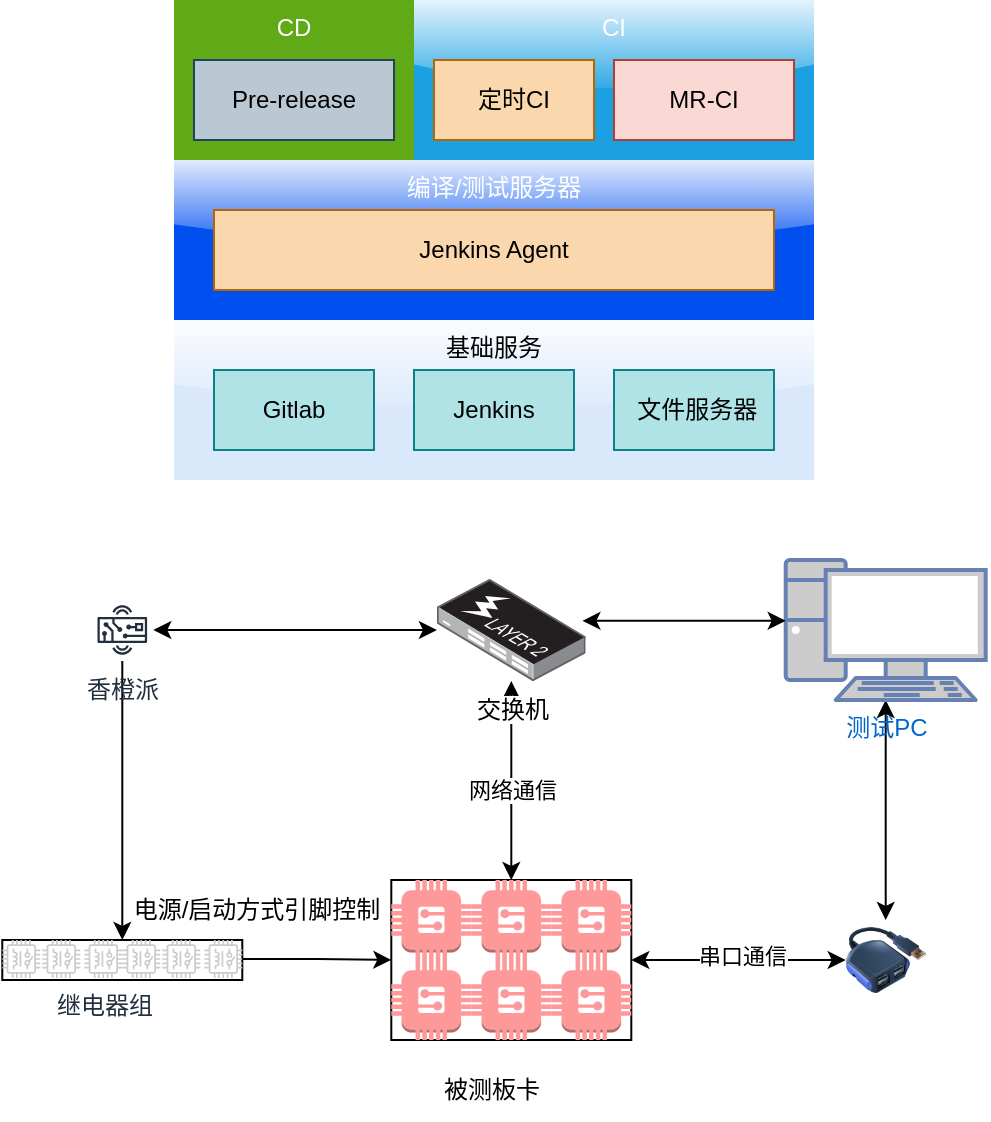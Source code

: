 <mxfile version="25.0.3">
  <diagram name="第 1 页" id="EvJWsikQpjzlp_mVLtXE">
    <mxGraphModel dx="1188" dy="661" grid="1" gridSize="10" guides="1" tooltips="1" connect="1" arrows="1" fold="1" page="1" pageScale="1" pageWidth="827" pageHeight="1169" math="0" shadow="0">
      <root>
        <mxCell id="0" />
        <mxCell id="1" parent="0" />
        <mxCell id="twsZPN26ofmZeZwITnAa-27" value="基础服务" style="rounded=0;whiteSpace=wrap;html=1;verticalAlign=top;fillColor=#dae8fc;strokeColor=none;glass=1;" parent="1" vertex="1">
          <mxGeometry x="200" y="200" width="320" height="80" as="geometry" />
        </mxCell>
        <mxCell id="twsZPN26ofmZeZwITnAa-19" value="Gitlab" style="rounded=0;whiteSpace=wrap;html=1;fillColor=#b0e3e6;strokeColor=#0e8088;" parent="1" vertex="1">
          <mxGeometry x="220" y="225" width="80" height="40" as="geometry" />
        </mxCell>
        <mxCell id="twsZPN26ofmZeZwITnAa-20" value="Jenkins" style="rounded=0;whiteSpace=wrap;html=1;fillColor=#b0e3e6;strokeColor=#0e8088;" parent="1" vertex="1">
          <mxGeometry x="320" y="225" width="80" height="40" as="geometry" />
        </mxCell>
        <mxCell id="twsZPN26ofmZeZwITnAa-21" value="&amp;nbsp;文件服务器" style="rounded=0;whiteSpace=wrap;html=1;fillColor=#b0e3e6;strokeColor=#0e8088;" parent="1" vertex="1">
          <mxGeometry x="420" y="225" width="80" height="40" as="geometry" />
        </mxCell>
        <mxCell id="twsZPN26ofmZeZwITnAa-28" value="编译/测试服务器" style="rounded=0;whiteSpace=wrap;html=1;verticalAlign=top;fillColor=#0050ef;fontColor=#ffffff;strokeColor=none;glass=1;" parent="1" vertex="1">
          <mxGeometry x="200" y="120" width="320" height="80" as="geometry" />
        </mxCell>
        <mxCell id="twsZPN26ofmZeZwITnAa-29" value="Jenkins Agent" style="rounded=0;whiteSpace=wrap;html=1;fillColor=#fad7ac;strokeColor=#b46504;" parent="1" vertex="1">
          <mxGeometry x="220" y="145" width="280" height="40" as="geometry" />
        </mxCell>
        <mxCell id="twsZPN26ofmZeZwITnAa-30" value="CI" style="rounded=0;whiteSpace=wrap;html=1;verticalAlign=top;fillColor=#1ba1e2;fontColor=#ffffff;strokeColor=none;glass=1;" parent="1" vertex="1">
          <mxGeometry x="320" y="40" width="200" height="80" as="geometry" />
        </mxCell>
        <mxCell id="twsZPN26ofmZeZwITnAa-31" value="CD" style="rounded=0;whiteSpace=wrap;html=1;verticalAlign=top;fillColor=#60a917;fontColor=#ffffff;strokeColor=none;glass=0;shadow=0;" parent="1" vertex="1">
          <mxGeometry x="200" y="40" width="120" height="80" as="geometry" />
        </mxCell>
        <mxCell id="twsZPN26ofmZeZwITnAa-32" value="Pre-release" style="rounded=0;whiteSpace=wrap;html=1;fillColor=#bac8d3;strokeColor=#23445d;" parent="1" vertex="1">
          <mxGeometry x="210" y="70" width="100" height="40" as="geometry" />
        </mxCell>
        <mxCell id="twsZPN26ofmZeZwITnAa-33" value="定时CI" style="rounded=0;whiteSpace=wrap;html=1;fillColor=#fad7ac;strokeColor=#b46504;" parent="1" vertex="1">
          <mxGeometry x="330" y="70" width="80" height="40" as="geometry" />
        </mxCell>
        <mxCell id="twsZPN26ofmZeZwITnAa-34" value="MR-CI" style="rounded=0;whiteSpace=wrap;html=1;fillColor=#fad9d5;strokeColor=#ae4132;" parent="1" vertex="1">
          <mxGeometry x="420" y="70" width="90" height="40" as="geometry" />
        </mxCell>
        <mxCell id="zO-cx_wBsUV09J7ap9aX-16" value="" style="edgeStyle=orthogonalEdgeStyle;rounded=0;orthogonalLoop=1;jettySize=auto;html=1;startArrow=classic;startFill=1;" edge="1" parent="1" source="twsZPN26ofmZeZwITnAa-37" target="zO-cx_wBsUV09J7ap9aX-15">
          <mxGeometry relative="1" as="geometry" />
        </mxCell>
        <mxCell id="twsZPN26ofmZeZwITnAa-37" value="测试PC" style="fontColor=#0066CC;verticalAlign=top;verticalLabelPosition=bottom;labelPosition=center;align=center;html=1;outlineConnect=0;fillColor=#CCCCCC;strokeColor=#6881B3;gradientColor=none;gradientDirection=north;strokeWidth=2;shape=mxgraph.networks.pc;" parent="1" vertex="1">
          <mxGeometry x="505.85" y="320" width="100" height="70" as="geometry" />
        </mxCell>
        <mxCell id="twsZPN26ofmZeZwITnAa-58" style="edgeStyle=orthogonalEdgeStyle;rounded=0;orthogonalLoop=1;jettySize=auto;html=1;startArrow=classic;startFill=1;entryX=0.5;entryY=0;entryDx=0;entryDy=0;entryPerimeter=0;" parent="1" source="twsZPN26ofmZeZwITnAa-38" target="twsZPN26ofmZeZwITnAa-54" edge="1">
          <mxGeometry relative="1" as="geometry">
            <mxPoint x="375.85" y="490" as="targetPoint" />
          </mxGeometry>
        </mxCell>
        <mxCell id="zO-cx_wBsUV09J7ap9aX-2" value="网络通信" style="edgeLabel;html=1;align=center;verticalAlign=middle;resizable=0;points=[];" vertex="1" connectable="0" parent="twsZPN26ofmZeZwITnAa-58">
          <mxGeometry x="0.085" relative="1" as="geometry">
            <mxPoint as="offset" />
          </mxGeometry>
        </mxCell>
        <mxCell id="zO-cx_wBsUV09J7ap9aX-12" value="" style="edgeStyle=orthogonalEdgeStyle;rounded=0;orthogonalLoop=1;jettySize=auto;html=1;startArrow=classic;startFill=1;" edge="1" parent="1" source="twsZPN26ofmZeZwITnAa-38" target="zO-cx_wBsUV09J7ap9aX-11">
          <mxGeometry relative="1" as="geometry" />
        </mxCell>
        <mxCell id="twsZPN26ofmZeZwITnAa-38" value="交换机" style="image;points=[];aspect=fixed;html=1;align=center;shadow=0;dashed=0;image=img/lib/allied_telesis/switch/Switch_24_port_L2_POE.svg;" parent="1" vertex="1">
          <mxGeometry x="331.45" y="329.5" width="74.4" height="51" as="geometry" />
        </mxCell>
        <mxCell id="twsZPN26ofmZeZwITnAa-39" style="edgeStyle=orthogonalEdgeStyle;rounded=0;orthogonalLoop=1;jettySize=auto;html=1;entryX=0.978;entryY=0.41;entryDx=0;entryDy=0;entryPerimeter=0;startArrow=classic;startFill=1;" parent="1" source="twsZPN26ofmZeZwITnAa-37" target="twsZPN26ofmZeZwITnAa-38" edge="1">
          <mxGeometry relative="1" as="geometry">
            <Array as="points">
              <mxPoint x="420.85" y="350" />
            </Array>
          </mxGeometry>
        </mxCell>
        <mxCell id="zO-cx_wBsUV09J7ap9aX-1" value="" style="group" vertex="1" connectable="0" parent="1">
          <mxGeometry x="308.65" y="480" width="120" height="120" as="geometry" />
        </mxCell>
        <mxCell id="twsZPN26ofmZeZwITnAa-51" value="" style="rounded=0;whiteSpace=wrap;html=1;" parent="zO-cx_wBsUV09J7ap9aX-1" vertex="1">
          <mxGeometry width="120" height="80" as="geometry" />
        </mxCell>
        <mxCell id="twsZPN26ofmZeZwITnAa-45" value="" style="outlineConnect=0;dashed=0;verticalLabelPosition=bottom;verticalAlign=top;align=center;html=1;shape=mxgraph.aws3.generic;fillColor=#FF9999;gradientColor=none;" parent="zO-cx_wBsUV09J7ap9aX-1" vertex="1">
          <mxGeometry width="40" height="40" as="geometry" />
        </mxCell>
        <mxCell id="twsZPN26ofmZeZwITnAa-53" value="" style="outlineConnect=0;dashed=0;verticalLabelPosition=bottom;verticalAlign=top;align=center;html=1;shape=mxgraph.aws3.generic;fillColor=#FF9999;gradientColor=none;" parent="zO-cx_wBsUV09J7ap9aX-1" vertex="1">
          <mxGeometry y="40" width="40" height="40" as="geometry" />
        </mxCell>
        <mxCell id="twsZPN26ofmZeZwITnAa-54" value="" style="outlineConnect=0;dashed=0;verticalLabelPosition=bottom;verticalAlign=top;align=center;html=1;shape=mxgraph.aws3.generic;fillColor=#FF9999;gradientColor=none;" parent="zO-cx_wBsUV09J7ap9aX-1" vertex="1">
          <mxGeometry x="40" width="40" height="40" as="geometry" />
        </mxCell>
        <mxCell id="twsZPN26ofmZeZwITnAa-55" value="" style="outlineConnect=0;dashed=0;verticalLabelPosition=bottom;verticalAlign=top;align=center;html=1;shape=mxgraph.aws3.generic;fillColor=#FF9999;gradientColor=none;" parent="zO-cx_wBsUV09J7ap9aX-1" vertex="1">
          <mxGeometry x="80" width="40" height="40" as="geometry" />
        </mxCell>
        <mxCell id="twsZPN26ofmZeZwITnAa-56" value="" style="outlineConnect=0;dashed=0;verticalLabelPosition=bottom;verticalAlign=top;align=center;html=1;shape=mxgraph.aws3.generic;fillColor=#FF9999;gradientColor=none;" parent="zO-cx_wBsUV09J7ap9aX-1" vertex="1">
          <mxGeometry x="40" y="40" width="40" height="40" as="geometry" />
        </mxCell>
        <mxCell id="twsZPN26ofmZeZwITnAa-57" value="" style="outlineConnect=0;dashed=0;verticalLabelPosition=bottom;verticalAlign=top;align=center;html=1;shape=mxgraph.aws3.generic;fillColor=#FF9999;gradientColor=none;" parent="zO-cx_wBsUV09J7ap9aX-1" vertex="1">
          <mxGeometry x="80" y="40" width="40" height="40" as="geometry" />
        </mxCell>
        <mxCell id="twsZPN26ofmZeZwITnAa-59" value="被测板卡" style="text;html=1;align=center;verticalAlign=middle;whiteSpace=wrap;rounded=0;" parent="zO-cx_wBsUV09J7ap9aX-1" vertex="1">
          <mxGeometry x="20" y="90" width="60" height="30" as="geometry" />
        </mxCell>
        <mxCell id="zO-cx_wBsUV09J7ap9aX-9" value="" style="group" vertex="1" connectable="0" parent="1">
          <mxGeometry x="114.15" y="510" width="120" height="20" as="geometry" />
        </mxCell>
        <mxCell id="zO-cx_wBsUV09J7ap9aX-8" value="" style="rounded=0;whiteSpace=wrap;html=1;" vertex="1" parent="zO-cx_wBsUV09J7ap9aX-9">
          <mxGeometry width="120" height="20" as="geometry" />
        </mxCell>
        <mxCell id="twsZPN26ofmZeZwITnAa-60" value="" style="sketch=0;outlineConnect=0;fontColor=#232F3E;gradientColor=none;fillColor=#CCCCCC;strokeColor=none;dashed=0;verticalLabelPosition=bottom;verticalAlign=top;align=center;html=1;fontSize=12;fontStyle=0;aspect=fixed;pointerEvents=1;shape=mxgraph.aws4.iot_thing_relay;" parent="zO-cx_wBsUV09J7ap9aX-9" vertex="1">
          <mxGeometry width="19" height="19" as="geometry" />
        </mxCell>
        <mxCell id="zO-cx_wBsUV09J7ap9aX-3" value="" style="sketch=0;outlineConnect=0;fontColor=#232F3E;gradientColor=none;fillColor=#CCCCCC;strokeColor=none;dashed=0;verticalLabelPosition=bottom;verticalAlign=top;align=center;html=1;fontSize=12;fontStyle=0;aspect=fixed;pointerEvents=1;shape=mxgraph.aws4.iot_thing_relay;" vertex="1" parent="zO-cx_wBsUV09J7ap9aX-9">
          <mxGeometry x="20" width="19" height="19" as="geometry" />
        </mxCell>
        <mxCell id="zO-cx_wBsUV09J7ap9aX-4" value="继电器组" style="sketch=0;outlineConnect=0;fontColor=#232F3E;gradientColor=none;fillColor=#CCCCCC;strokeColor=none;dashed=0;verticalLabelPosition=bottom;verticalAlign=top;align=center;html=1;fontSize=12;fontStyle=0;aspect=fixed;pointerEvents=1;shape=mxgraph.aws4.iot_thing_relay;" vertex="1" parent="zO-cx_wBsUV09J7ap9aX-9">
          <mxGeometry x="41" width="19" height="19" as="geometry" />
        </mxCell>
        <mxCell id="zO-cx_wBsUV09J7ap9aX-5" value="" style="sketch=0;outlineConnect=0;fontColor=#232F3E;gradientColor=none;fillColor=#CCCCCC;strokeColor=none;dashed=0;verticalLabelPosition=bottom;verticalAlign=top;align=center;html=1;fontSize=12;fontStyle=0;aspect=fixed;pointerEvents=1;shape=mxgraph.aws4.iot_thing_relay;" vertex="1" parent="zO-cx_wBsUV09J7ap9aX-9">
          <mxGeometry x="60" width="19" height="19" as="geometry" />
        </mxCell>
        <mxCell id="zO-cx_wBsUV09J7ap9aX-6" value="" style="sketch=0;outlineConnect=0;fontColor=#232F3E;gradientColor=none;fillColor=#CCCCCC;strokeColor=none;dashed=0;verticalLabelPosition=bottom;verticalAlign=top;align=center;html=1;fontSize=12;fontStyle=0;aspect=fixed;pointerEvents=1;shape=mxgraph.aws4.iot_thing_relay;" vertex="1" parent="zO-cx_wBsUV09J7ap9aX-9">
          <mxGeometry x="80" width="19" height="19" as="geometry" />
        </mxCell>
        <mxCell id="zO-cx_wBsUV09J7ap9aX-7" value="" style="sketch=0;outlineConnect=0;fontColor=#232F3E;gradientColor=none;fillColor=#CCCCCC;strokeColor=none;dashed=0;verticalLabelPosition=bottom;verticalAlign=top;align=center;html=1;fontSize=12;fontStyle=0;aspect=fixed;pointerEvents=1;shape=mxgraph.aws4.iot_thing_relay;" vertex="1" parent="zO-cx_wBsUV09J7ap9aX-9">
          <mxGeometry x="101" width="19" height="19" as="geometry" />
        </mxCell>
        <mxCell id="zO-cx_wBsUV09J7ap9aX-10" value="" style="edgeStyle=orthogonalEdgeStyle;rounded=0;orthogonalLoop=1;jettySize=auto;html=1;entryX=0;entryY=0.5;entryDx=0;entryDy=0;" edge="1" parent="1" source="zO-cx_wBsUV09J7ap9aX-7" target="twsZPN26ofmZeZwITnAa-51">
          <mxGeometry relative="1" as="geometry" />
        </mxCell>
        <mxCell id="zO-cx_wBsUV09J7ap9aX-13" style="edgeStyle=orthogonalEdgeStyle;rounded=0;orthogonalLoop=1;jettySize=auto;html=1;entryX=1;entryY=0;entryDx=0;entryDy=0;entryPerimeter=0;startArrow=none;startFill=0;" edge="1" parent="1" source="zO-cx_wBsUV09J7ap9aX-11" target="zO-cx_wBsUV09J7ap9aX-4">
          <mxGeometry relative="1" as="geometry" />
        </mxCell>
        <mxCell id="zO-cx_wBsUV09J7ap9aX-11" value="香橙派" style="sketch=0;outlineConnect=0;fontColor=#232F3E;gradientColor=none;strokeColor=#232F3E;fillColor=#ffffff;dashed=0;verticalLabelPosition=bottom;verticalAlign=top;align=center;html=1;fontSize=12;fontStyle=0;aspect=fixed;shape=mxgraph.aws4.resourceIcon;resIcon=mxgraph.aws4.hardware_board;" vertex="1" parent="1">
          <mxGeometry x="158.65" y="339.5" width="31" height="31" as="geometry" />
        </mxCell>
        <mxCell id="zO-cx_wBsUV09J7ap9aX-14" value="电源/启动方式引脚控制" style="text;html=1;align=center;verticalAlign=middle;resizable=0;points=[];autosize=1;strokeColor=none;fillColor=none;" vertex="1" parent="1">
          <mxGeometry x="165.85" y="480" width="150" height="30" as="geometry" />
        </mxCell>
        <mxCell id="zO-cx_wBsUV09J7ap9aX-17" value="" style="edgeStyle=orthogonalEdgeStyle;rounded=0;orthogonalLoop=1;jettySize=auto;html=1;entryX=1;entryY=0.5;entryDx=0;entryDy=0;startArrow=classic;startFill=1;" edge="1" parent="1" source="zO-cx_wBsUV09J7ap9aX-15" target="twsZPN26ofmZeZwITnAa-51">
          <mxGeometry relative="1" as="geometry" />
        </mxCell>
        <mxCell id="zO-cx_wBsUV09J7ap9aX-18" value="串口通信" style="edgeLabel;html=1;align=center;verticalAlign=middle;resizable=0;points=[];" vertex="1" connectable="0" parent="zO-cx_wBsUV09J7ap9aX-17">
          <mxGeometry x="-0.027" y="-2" relative="1" as="geometry">
            <mxPoint as="offset" />
          </mxGeometry>
        </mxCell>
        <mxCell id="zO-cx_wBsUV09J7ap9aX-15" value="" style="image;html=1;image=img/lib/clip_art/computers/USB_Hub_128x128.png" vertex="1" parent="1">
          <mxGeometry x="535.85" y="500" width="40" height="40" as="geometry" />
        </mxCell>
      </root>
    </mxGraphModel>
  </diagram>
</mxfile>
